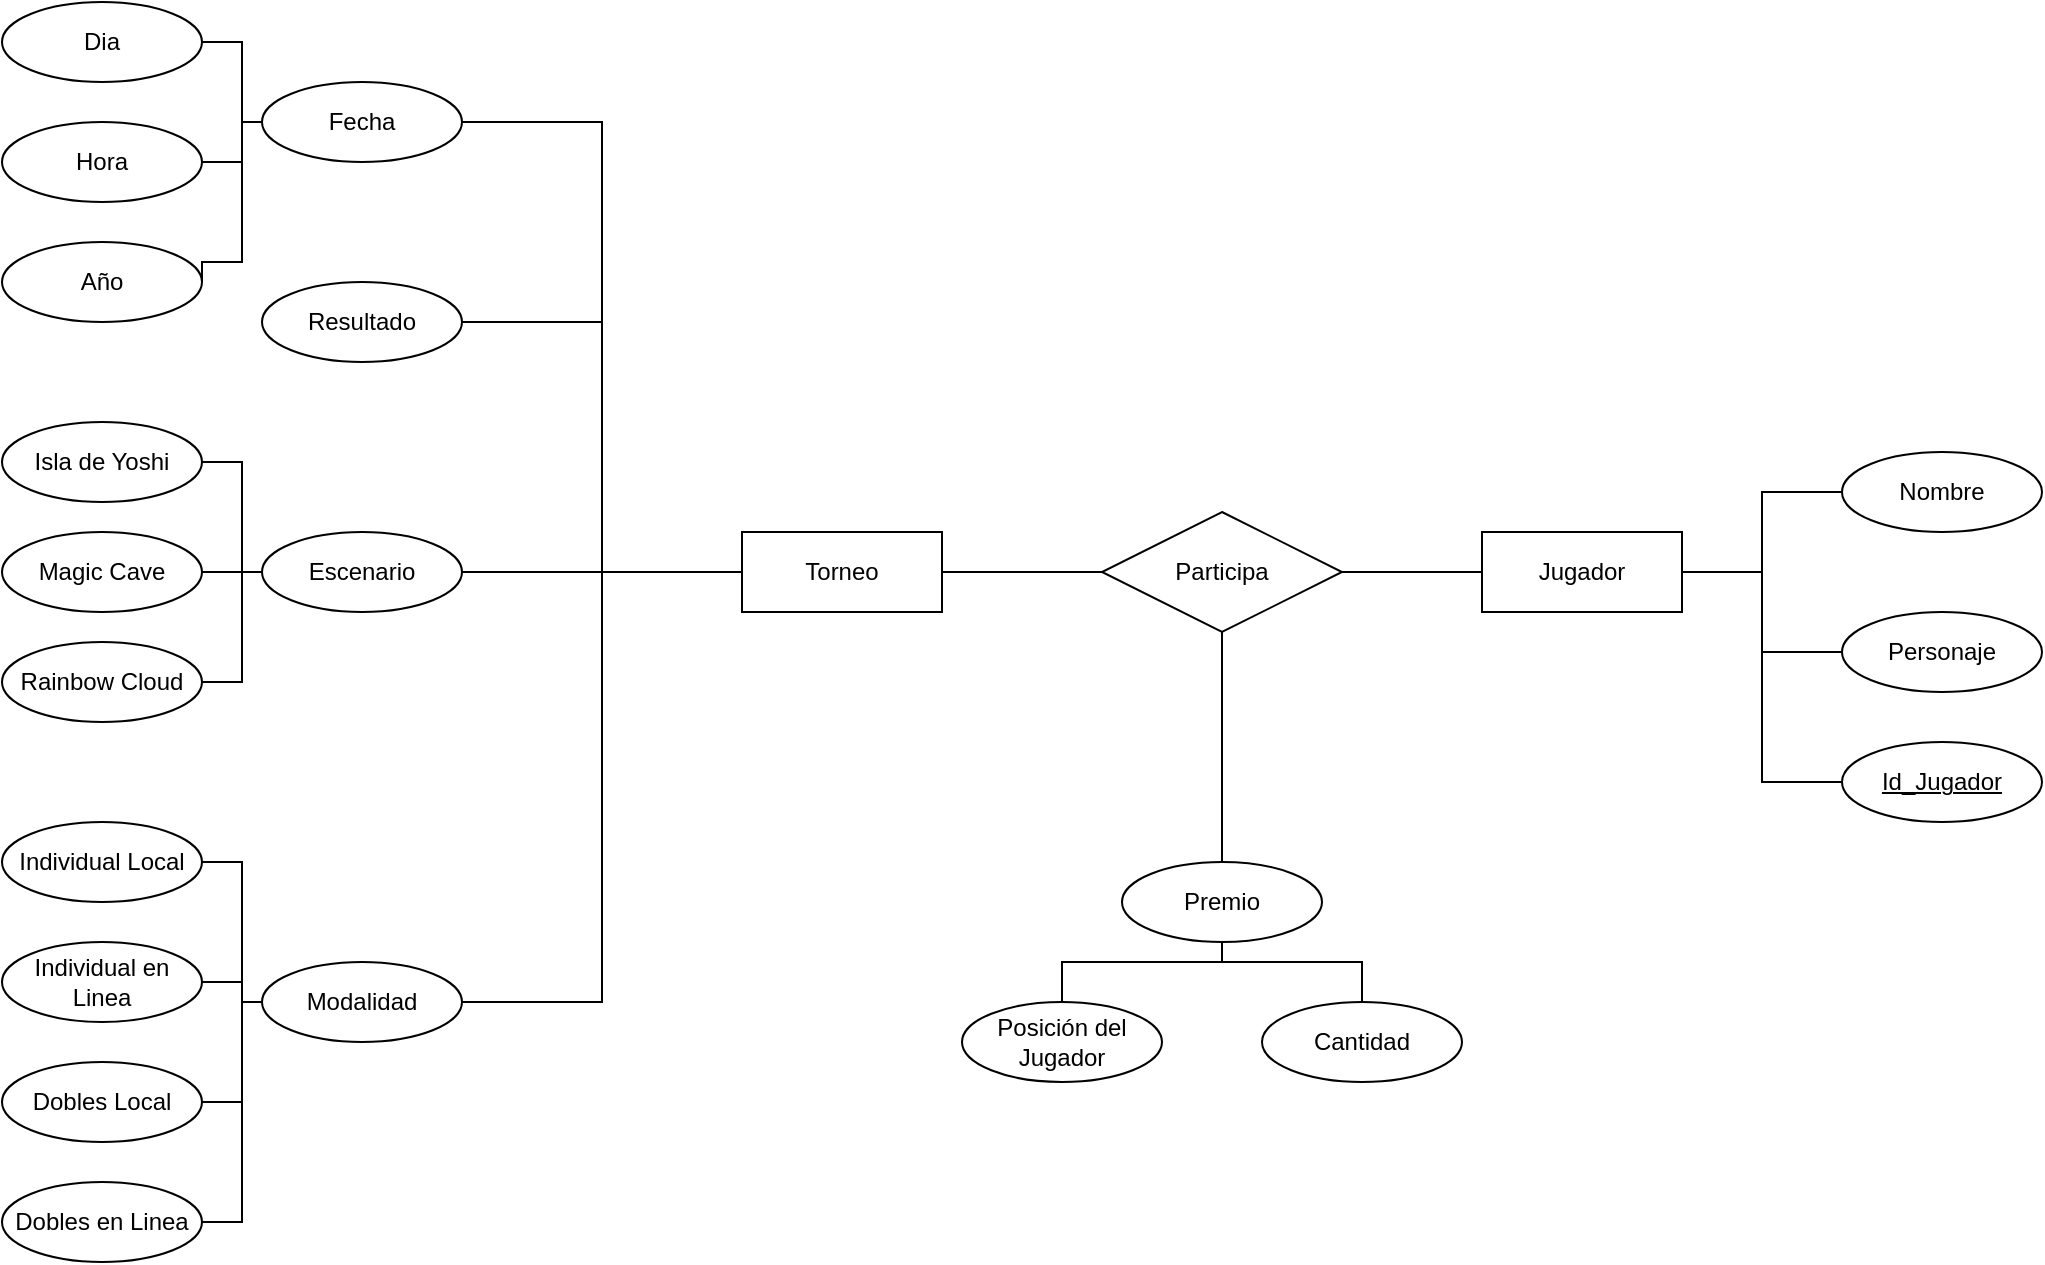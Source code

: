 <mxfile version="27.0.5">
  <diagram id="R2lEEEUBdFMjLlhIrx00" name="Page-1">
    <mxGraphModel dx="2479" dy="878" grid="1" gridSize="10" guides="1" tooltips="1" connect="1" arrows="1" fold="1" page="1" pageScale="1" pageWidth="850" pageHeight="1100" math="0" shadow="0" extFonts="Permanent Marker^https://fonts.googleapis.com/css?family=Permanent+Marker">
      <root>
        <mxCell id="0" />
        <mxCell id="1" parent="0" />
        <mxCell id="VpPktn_9_N1O_X3OVo_U-1" value="Torneo" style="whiteSpace=wrap;html=1;align=center;" vertex="1" parent="1">
          <mxGeometry x="-180" y="415" width="100" height="40" as="geometry" />
        </mxCell>
        <mxCell id="VpPktn_9_N1O_X3OVo_U-25" style="edgeStyle=orthogonalEdgeStyle;shape=connector;rounded=0;orthogonalLoop=1;jettySize=auto;html=1;exitX=1;exitY=0.5;exitDx=0;exitDy=0;entryX=0;entryY=0.5;entryDx=0;entryDy=0;strokeColor=default;align=center;verticalAlign=middle;fontFamily=Helvetica;fontSize=11;fontColor=default;labelBackgroundColor=default;startFill=0;endArrow=none;" edge="1" parent="1" source="VpPktn_9_N1O_X3OVo_U-2" target="VpPktn_9_N1O_X3OVo_U-1">
          <mxGeometry relative="1" as="geometry" />
        </mxCell>
        <mxCell id="VpPktn_9_N1O_X3OVo_U-2" value="Fecha" style="ellipse;whiteSpace=wrap;html=1;align=center;" vertex="1" parent="1">
          <mxGeometry x="-420" y="190" width="100" height="40" as="geometry" />
        </mxCell>
        <mxCell id="VpPktn_9_N1O_X3OVo_U-3" value="Id_Jugador" style="ellipse;whiteSpace=wrap;html=1;align=center;fontStyle=4;" vertex="1" parent="1">
          <mxGeometry x="370" y="520" width="100" height="40" as="geometry" />
        </mxCell>
        <mxCell id="VpPktn_9_N1O_X3OVo_U-38" value="" style="edgeStyle=orthogonalEdgeStyle;shape=connector;rounded=0;orthogonalLoop=1;jettySize=auto;html=1;strokeColor=default;align=center;verticalAlign=middle;fontFamily=Helvetica;fontSize=11;fontColor=default;labelBackgroundColor=default;startFill=0;endArrow=none;" edge="1" parent="1" source="VpPktn_9_N1O_X3OVo_U-4" target="VpPktn_9_N1O_X3OVo_U-1">
          <mxGeometry relative="1" as="geometry" />
        </mxCell>
        <mxCell id="VpPktn_9_N1O_X3OVo_U-4" value="Participa" style="shape=rhombus;perimeter=rhombusPerimeter;whiteSpace=wrap;html=1;align=center;" vertex="1" parent="1">
          <mxGeometry y="405" width="120" height="60" as="geometry" />
        </mxCell>
        <mxCell id="VpPktn_9_N1O_X3OVo_U-28" style="edgeStyle=orthogonalEdgeStyle;shape=connector;rounded=0;orthogonalLoop=1;jettySize=auto;html=1;exitX=1;exitY=0.5;exitDx=0;exitDy=0;entryX=0;entryY=0.5;entryDx=0;entryDy=0;strokeColor=default;align=center;verticalAlign=middle;fontFamily=Helvetica;fontSize=11;fontColor=default;labelBackgroundColor=default;startFill=0;endArrow=none;" edge="1" parent="1" source="VpPktn_9_N1O_X3OVo_U-5" target="VpPktn_9_N1O_X3OVo_U-8">
          <mxGeometry relative="1" as="geometry">
            <Array as="points">
              <mxPoint x="-430" y="380" />
              <mxPoint x="-430" y="435" />
            </Array>
          </mxGeometry>
        </mxCell>
        <mxCell id="VpPktn_9_N1O_X3OVo_U-5" value="Isla de Yoshi" style="ellipse;whiteSpace=wrap;html=1;align=center;" vertex="1" parent="1">
          <mxGeometry x="-550" y="360" width="100" height="40" as="geometry" />
        </mxCell>
        <mxCell id="VpPktn_9_N1O_X3OVo_U-26" style="edgeStyle=orthogonalEdgeStyle;shape=connector;rounded=0;orthogonalLoop=1;jettySize=auto;html=1;exitX=1;exitY=0.5;exitDx=0;exitDy=0;entryX=0;entryY=0.5;entryDx=0;entryDy=0;strokeColor=default;align=center;verticalAlign=middle;fontFamily=Helvetica;fontSize=11;fontColor=default;labelBackgroundColor=default;startFill=0;endArrow=none;" edge="1" parent="1" source="VpPktn_9_N1O_X3OVo_U-6" target="VpPktn_9_N1O_X3OVo_U-2">
          <mxGeometry relative="1" as="geometry" />
        </mxCell>
        <mxCell id="VpPktn_9_N1O_X3OVo_U-6" value="Dia" style="ellipse;whiteSpace=wrap;html=1;align=center;" vertex="1" parent="1">
          <mxGeometry x="-550" y="150" width="100" height="40" as="geometry" />
        </mxCell>
        <mxCell id="VpPktn_9_N1O_X3OVo_U-29" style="edgeStyle=orthogonalEdgeStyle;shape=connector;rounded=0;orthogonalLoop=1;jettySize=auto;html=1;exitX=1;exitY=0.5;exitDx=0;exitDy=0;entryX=0;entryY=0.5;entryDx=0;entryDy=0;strokeColor=default;align=center;verticalAlign=middle;fontFamily=Helvetica;fontSize=11;fontColor=default;labelBackgroundColor=default;startFill=0;endArrow=none;" edge="1" parent="1" source="VpPktn_9_N1O_X3OVo_U-7" target="VpPktn_9_N1O_X3OVo_U-8">
          <mxGeometry relative="1" as="geometry" />
        </mxCell>
        <mxCell id="VpPktn_9_N1O_X3OVo_U-7" value="Magic Cave" style="ellipse;whiteSpace=wrap;html=1;align=center;" vertex="1" parent="1">
          <mxGeometry x="-550" y="415" width="100" height="40" as="geometry" />
        </mxCell>
        <mxCell id="VpPktn_9_N1O_X3OVo_U-24" style="edgeStyle=orthogonalEdgeStyle;rounded=0;orthogonalLoop=1;jettySize=auto;html=1;exitX=1;exitY=0.5;exitDx=0;exitDy=0;entryX=0;entryY=0.5;entryDx=0;entryDy=0;endArrow=none;startFill=0;" edge="1" parent="1" source="VpPktn_9_N1O_X3OVo_U-8" target="VpPktn_9_N1O_X3OVo_U-1">
          <mxGeometry relative="1" as="geometry" />
        </mxCell>
        <mxCell id="VpPktn_9_N1O_X3OVo_U-8" value="Escenario" style="ellipse;whiteSpace=wrap;html=1;align=center;" vertex="1" parent="1">
          <mxGeometry x="-420" y="415" width="100" height="40" as="geometry" />
        </mxCell>
        <mxCell id="VpPktn_9_N1O_X3OVo_U-30" style="edgeStyle=orthogonalEdgeStyle;shape=connector;rounded=0;orthogonalLoop=1;jettySize=auto;html=1;exitX=1;exitY=0.5;exitDx=0;exitDy=0;entryX=0;entryY=0.5;entryDx=0;entryDy=0;strokeColor=default;align=center;verticalAlign=middle;fontFamily=Helvetica;fontSize=11;fontColor=default;labelBackgroundColor=default;startFill=0;endArrow=none;" edge="1" parent="1" source="VpPktn_9_N1O_X3OVo_U-9" target="VpPktn_9_N1O_X3OVo_U-8">
          <mxGeometry relative="1" as="geometry">
            <Array as="points">
              <mxPoint x="-430" y="490" />
              <mxPoint x="-430" y="435" />
            </Array>
          </mxGeometry>
        </mxCell>
        <mxCell id="VpPktn_9_N1O_X3OVo_U-9" value="Rainbow Cloud" style="ellipse;whiteSpace=wrap;html=1;align=center;" vertex="1" parent="1">
          <mxGeometry x="-550" y="470" width="100" height="40" as="geometry" />
        </mxCell>
        <mxCell id="VpPktn_9_N1O_X3OVo_U-32" style="edgeStyle=orthogonalEdgeStyle;shape=connector;rounded=0;orthogonalLoop=1;jettySize=auto;html=1;exitX=1;exitY=0.5;exitDx=0;exitDy=0;entryX=0;entryY=0.5;entryDx=0;entryDy=0;strokeColor=default;align=center;verticalAlign=middle;fontFamily=Helvetica;fontSize=11;fontColor=default;labelBackgroundColor=default;startFill=0;endArrow=none;" edge="1" parent="1" source="VpPktn_9_N1O_X3OVo_U-10" target="VpPktn_9_N1O_X3OVo_U-12">
          <mxGeometry relative="1" as="geometry">
            <Array as="points">
              <mxPoint x="-430" y="640" />
              <mxPoint x="-430" y="650" />
            </Array>
          </mxGeometry>
        </mxCell>
        <mxCell id="VpPktn_9_N1O_X3OVo_U-10" value="Individual en Linea" style="ellipse;whiteSpace=wrap;html=1;align=center;" vertex="1" parent="1">
          <mxGeometry x="-550" y="620" width="100" height="40" as="geometry" />
        </mxCell>
        <mxCell id="VpPktn_9_N1O_X3OVo_U-31" style="edgeStyle=orthogonalEdgeStyle;shape=connector;rounded=0;orthogonalLoop=1;jettySize=auto;html=1;exitX=1;exitY=0.5;exitDx=0;exitDy=0;entryX=0;entryY=0.5;entryDx=0;entryDy=0;strokeColor=default;align=center;verticalAlign=middle;fontFamily=Helvetica;fontSize=11;fontColor=default;labelBackgroundColor=default;startFill=0;endArrow=none;" edge="1" parent="1" source="VpPktn_9_N1O_X3OVo_U-11" target="VpPktn_9_N1O_X3OVo_U-12">
          <mxGeometry relative="1" as="geometry">
            <Array as="points">
              <mxPoint x="-430" y="580" />
              <mxPoint x="-430" y="650" />
            </Array>
          </mxGeometry>
        </mxCell>
        <mxCell id="VpPktn_9_N1O_X3OVo_U-11" value="Individual Local" style="ellipse;whiteSpace=wrap;html=1;align=center;" vertex="1" parent="1">
          <mxGeometry x="-550" y="560" width="100" height="40" as="geometry" />
        </mxCell>
        <mxCell id="VpPktn_9_N1O_X3OVo_U-23" style="edgeStyle=orthogonalEdgeStyle;rounded=0;orthogonalLoop=1;jettySize=auto;html=1;exitX=1;exitY=0.5;exitDx=0;exitDy=0;entryX=0;entryY=0.5;entryDx=0;entryDy=0;endArrow=none;startFill=0;" edge="1" parent="1" source="VpPktn_9_N1O_X3OVo_U-12" target="VpPktn_9_N1O_X3OVo_U-1">
          <mxGeometry relative="1" as="geometry" />
        </mxCell>
        <mxCell id="VpPktn_9_N1O_X3OVo_U-33" style="edgeStyle=orthogonalEdgeStyle;shape=connector;rounded=0;orthogonalLoop=1;jettySize=auto;html=1;exitX=0;exitY=0.5;exitDx=0;exitDy=0;entryX=1;entryY=0.5;entryDx=0;entryDy=0;strokeColor=default;align=center;verticalAlign=middle;fontFamily=Helvetica;fontSize=11;fontColor=default;labelBackgroundColor=default;startFill=0;endArrow=none;" edge="1" parent="1" source="VpPktn_9_N1O_X3OVo_U-12" target="VpPktn_9_N1O_X3OVo_U-15">
          <mxGeometry relative="1" as="geometry">
            <Array as="points">
              <mxPoint x="-430" y="650" />
              <mxPoint x="-430" y="700" />
            </Array>
          </mxGeometry>
        </mxCell>
        <mxCell id="VpPktn_9_N1O_X3OVo_U-34" style="edgeStyle=orthogonalEdgeStyle;shape=connector;rounded=0;orthogonalLoop=1;jettySize=auto;html=1;exitX=0;exitY=0.5;exitDx=0;exitDy=0;entryX=1;entryY=0.5;entryDx=0;entryDy=0;strokeColor=default;align=center;verticalAlign=middle;fontFamily=Helvetica;fontSize=11;fontColor=default;labelBackgroundColor=default;startFill=0;endArrow=none;" edge="1" parent="1" source="VpPktn_9_N1O_X3OVo_U-12" target="VpPktn_9_N1O_X3OVo_U-13">
          <mxGeometry relative="1" as="geometry">
            <Array as="points">
              <mxPoint x="-430" y="650" />
              <mxPoint x="-430" y="760" />
            </Array>
          </mxGeometry>
        </mxCell>
        <mxCell id="VpPktn_9_N1O_X3OVo_U-12" value="Modalidad" style="ellipse;whiteSpace=wrap;html=1;align=center;" vertex="1" parent="1">
          <mxGeometry x="-420" y="630" width="100" height="40" as="geometry" />
        </mxCell>
        <mxCell id="VpPktn_9_N1O_X3OVo_U-13" value="Dobles en Linea" style="ellipse;whiteSpace=wrap;html=1;align=center;" vertex="1" parent="1">
          <mxGeometry x="-550" y="740" width="100" height="40" as="geometry" />
        </mxCell>
        <mxCell id="VpPktn_9_N1O_X3OVo_U-27" style="edgeStyle=orthogonalEdgeStyle;shape=connector;rounded=0;orthogonalLoop=1;jettySize=auto;html=1;exitX=1;exitY=0.5;exitDx=0;exitDy=0;entryX=0;entryY=0.5;entryDx=0;entryDy=0;strokeColor=default;align=center;verticalAlign=middle;fontFamily=Helvetica;fontSize=11;fontColor=default;labelBackgroundColor=default;startFill=0;endArrow=none;" edge="1" parent="1" source="VpPktn_9_N1O_X3OVo_U-14" target="VpPktn_9_N1O_X3OVo_U-2">
          <mxGeometry relative="1" as="geometry">
            <Array as="points">
              <mxPoint x="-430" y="230" />
              <mxPoint x="-430" y="210" />
            </Array>
          </mxGeometry>
        </mxCell>
        <mxCell id="VpPktn_9_N1O_X3OVo_U-14" value="Hora" style="ellipse;whiteSpace=wrap;html=1;align=center;" vertex="1" parent="1">
          <mxGeometry x="-550" y="210" width="100" height="40" as="geometry" />
        </mxCell>
        <mxCell id="VpPktn_9_N1O_X3OVo_U-15" value="Dobles Local" style="ellipse;whiteSpace=wrap;html=1;align=center;" vertex="1" parent="1">
          <mxGeometry x="-550" y="680" width="100" height="40" as="geometry" />
        </mxCell>
        <mxCell id="VpPktn_9_N1O_X3OVo_U-43" value="" style="edgeStyle=orthogonalEdgeStyle;shape=connector;rounded=0;orthogonalLoop=1;jettySize=auto;html=1;strokeColor=default;align=center;verticalAlign=middle;fontFamily=Helvetica;fontSize=11;fontColor=default;labelBackgroundColor=default;startFill=0;endArrow=none;" edge="1" parent="1" source="VpPktn_9_N1O_X3OVo_U-16" target="VpPktn_9_N1O_X3OVo_U-18">
          <mxGeometry relative="1" as="geometry">
            <Array as="points">
              <mxPoint x="-20" y="630" />
              <mxPoint x="60" y="630" />
            </Array>
          </mxGeometry>
        </mxCell>
        <mxCell id="VpPktn_9_N1O_X3OVo_U-16" value="Posición del Jugador" style="ellipse;whiteSpace=wrap;html=1;align=center;" vertex="1" parent="1">
          <mxGeometry x="-70" y="650" width="100" height="40" as="geometry" />
        </mxCell>
        <mxCell id="VpPktn_9_N1O_X3OVo_U-36" style="edgeStyle=orthogonalEdgeStyle;shape=connector;rounded=0;orthogonalLoop=1;jettySize=auto;html=1;exitX=0;exitY=0.5;exitDx=0;exitDy=0;entryX=1;entryY=0.5;entryDx=0;entryDy=0;strokeColor=default;align=center;verticalAlign=middle;fontFamily=Helvetica;fontSize=11;fontColor=default;labelBackgroundColor=default;startFill=0;endArrow=none;" edge="1" parent="1" source="VpPktn_9_N1O_X3OVo_U-17" target="VpPktn_9_N1O_X3OVo_U-21">
          <mxGeometry relative="1" as="geometry" />
        </mxCell>
        <mxCell id="VpPktn_9_N1O_X3OVo_U-17" value="Personaje" style="ellipse;whiteSpace=wrap;html=1;align=center;" vertex="1" parent="1">
          <mxGeometry x="370" y="455" width="100" height="40" as="geometry" />
        </mxCell>
        <mxCell id="VpPktn_9_N1O_X3OVo_U-39" value="" style="edgeStyle=orthogonalEdgeStyle;shape=connector;rounded=0;orthogonalLoop=1;jettySize=auto;html=1;strokeColor=default;align=center;verticalAlign=middle;fontFamily=Helvetica;fontSize=11;fontColor=default;labelBackgroundColor=default;startFill=0;endArrow=none;" edge="1" parent="1" source="VpPktn_9_N1O_X3OVo_U-18" target="VpPktn_9_N1O_X3OVo_U-4">
          <mxGeometry relative="1" as="geometry" />
        </mxCell>
        <mxCell id="VpPktn_9_N1O_X3OVo_U-18" value="Premio" style="ellipse;whiteSpace=wrap;html=1;align=center;" vertex="1" parent="1">
          <mxGeometry x="10" y="580" width="100" height="40" as="geometry" />
        </mxCell>
        <mxCell id="VpPktn_9_N1O_X3OVo_U-19" value="Nombre" style="ellipse;whiteSpace=wrap;html=1;align=center;" vertex="1" parent="1">
          <mxGeometry x="370" y="375" width="100" height="40" as="geometry" />
        </mxCell>
        <mxCell id="VpPktn_9_N1O_X3OVo_U-35" style="edgeStyle=orthogonalEdgeStyle;shape=connector;rounded=0;orthogonalLoop=1;jettySize=auto;html=1;exitX=1;exitY=0.5;exitDx=0;exitDy=0;entryX=0;entryY=0.5;entryDx=0;entryDy=0;strokeColor=default;align=center;verticalAlign=middle;fontFamily=Helvetica;fontSize=11;fontColor=default;labelBackgroundColor=default;startFill=0;endArrow=none;" edge="1" parent="1" source="VpPktn_9_N1O_X3OVo_U-21" target="VpPktn_9_N1O_X3OVo_U-19">
          <mxGeometry relative="1" as="geometry" />
        </mxCell>
        <mxCell id="VpPktn_9_N1O_X3OVo_U-37" value="" style="edgeStyle=orthogonalEdgeStyle;shape=connector;rounded=0;orthogonalLoop=1;jettySize=auto;html=1;strokeColor=default;align=center;verticalAlign=middle;fontFamily=Helvetica;fontSize=11;fontColor=default;labelBackgroundColor=default;startFill=0;endArrow=none;" edge="1" parent="1" source="VpPktn_9_N1O_X3OVo_U-21" target="VpPktn_9_N1O_X3OVo_U-4">
          <mxGeometry relative="1" as="geometry" />
        </mxCell>
        <mxCell id="VpPktn_9_N1O_X3OVo_U-50" style="edgeStyle=orthogonalEdgeStyle;shape=connector;rounded=0;orthogonalLoop=1;jettySize=auto;html=1;exitX=1;exitY=0.5;exitDx=0;exitDy=0;entryX=0;entryY=0.5;entryDx=0;entryDy=0;strokeColor=default;align=center;verticalAlign=middle;fontFamily=Helvetica;fontSize=11;fontColor=default;labelBackgroundColor=default;startFill=0;endArrow=none;" edge="1" parent="1" source="VpPktn_9_N1O_X3OVo_U-21" target="VpPktn_9_N1O_X3OVo_U-3">
          <mxGeometry relative="1" as="geometry" />
        </mxCell>
        <mxCell id="VpPktn_9_N1O_X3OVo_U-21" value="Jugador" style="whiteSpace=wrap;html=1;align=center;" vertex="1" parent="1">
          <mxGeometry x="190" y="415" width="100" height="40" as="geometry" />
        </mxCell>
        <mxCell id="VpPktn_9_N1O_X3OVo_U-41" value="" style="edgeStyle=orthogonalEdgeStyle;shape=connector;rounded=0;orthogonalLoop=1;jettySize=auto;html=1;strokeColor=default;align=center;verticalAlign=middle;fontFamily=Helvetica;fontSize=11;fontColor=default;labelBackgroundColor=default;startFill=0;endArrow=none;" edge="1" parent="1" source="VpPktn_9_N1O_X3OVo_U-40" target="VpPktn_9_N1O_X3OVo_U-18">
          <mxGeometry relative="1" as="geometry" />
        </mxCell>
        <mxCell id="VpPktn_9_N1O_X3OVo_U-40" value="Cantidad" style="ellipse;whiteSpace=wrap;html=1;align=center;" vertex="1" parent="1">
          <mxGeometry x="80" y="650" width="100" height="40" as="geometry" />
        </mxCell>
        <mxCell id="VpPktn_9_N1O_X3OVo_U-45" style="edgeStyle=orthogonalEdgeStyle;shape=connector;rounded=0;orthogonalLoop=1;jettySize=auto;html=1;exitX=1;exitY=0.5;exitDx=0;exitDy=0;entryX=0;entryY=0.5;entryDx=0;entryDy=0;strokeColor=default;align=center;verticalAlign=middle;fontFamily=Helvetica;fontSize=11;fontColor=default;labelBackgroundColor=default;startFill=0;endArrow=none;" edge="1" parent="1" source="VpPktn_9_N1O_X3OVo_U-44" target="VpPktn_9_N1O_X3OVo_U-1">
          <mxGeometry relative="1" as="geometry" />
        </mxCell>
        <mxCell id="VpPktn_9_N1O_X3OVo_U-44" value="Resultado" style="ellipse;whiteSpace=wrap;html=1;align=center;" vertex="1" parent="1">
          <mxGeometry x="-420" y="290" width="100" height="40" as="geometry" />
        </mxCell>
        <mxCell id="VpPktn_9_N1O_X3OVo_U-48" style="edgeStyle=orthogonalEdgeStyle;shape=connector;rounded=0;orthogonalLoop=1;jettySize=auto;html=1;exitX=1;exitY=0.5;exitDx=0;exitDy=0;entryX=0;entryY=0.5;entryDx=0;entryDy=0;strokeColor=default;align=center;verticalAlign=middle;fontFamily=Helvetica;fontSize=11;fontColor=default;labelBackgroundColor=default;startFill=0;endArrow=none;" edge="1" parent="1" source="VpPktn_9_N1O_X3OVo_U-46" target="VpPktn_9_N1O_X3OVo_U-2">
          <mxGeometry relative="1" as="geometry">
            <Array as="points">
              <mxPoint x="-430" y="280" />
              <mxPoint x="-430" y="210" />
            </Array>
          </mxGeometry>
        </mxCell>
        <mxCell id="VpPktn_9_N1O_X3OVo_U-46" value="Año" style="ellipse;whiteSpace=wrap;html=1;align=center;" vertex="1" parent="1">
          <mxGeometry x="-550" y="270" width="100" height="40" as="geometry" />
        </mxCell>
      </root>
    </mxGraphModel>
  </diagram>
</mxfile>
